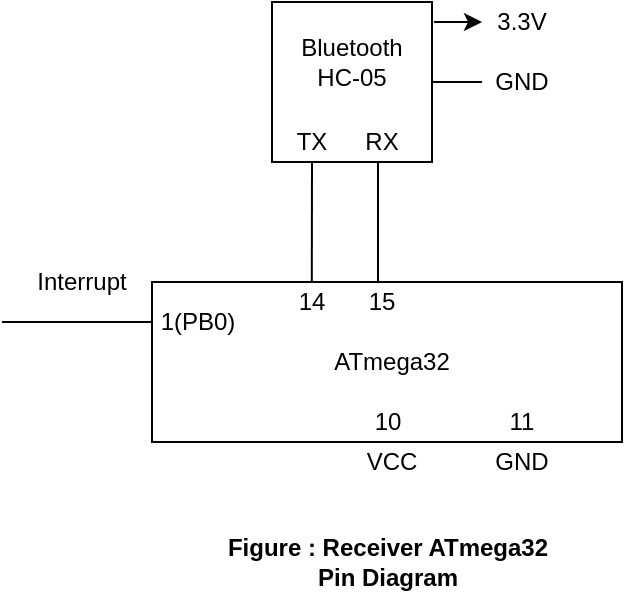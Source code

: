 <mxfile version="11.3.2" type="device" pages="1"><diagram id="udUjZyPHaqRYI6kvOZaE" name="Page-1"><mxGraphModel dx="854" dy="419" grid="1" gridSize="10" guides="1" tooltips="1" connect="1" arrows="1" fold="1" page="1" pageScale="1" pageWidth="850" pageHeight="1100" math="0" shadow="0"><root><mxCell id="0"/><mxCell id="1" parent="0"/><mxCell id="2_3Q72X9NHGjlnXGneck-1" value="" style="rounded=0;whiteSpace=wrap;html=1;" vertex="1" parent="1"><mxGeometry x="305" y="160" width="235" height="80" as="geometry"/></mxCell><mxCell id="2_3Q72X9NHGjlnXGneck-2" value="ATmega32" style="text;html=1;strokeColor=none;fillColor=none;align=center;verticalAlign=middle;whiteSpace=wrap;rounded=0;" vertex="1" parent="1"><mxGeometry x="405" y="190" width="40" height="20" as="geometry"/></mxCell><mxCell id="2_3Q72X9NHGjlnXGneck-3" value="" style="whiteSpace=wrap;html=1;aspect=fixed;" vertex="1" parent="1"><mxGeometry x="365" y="20" width="80" height="80" as="geometry"/></mxCell><mxCell id="2_3Q72X9NHGjlnXGneck-4" value="" style="endArrow=none;html=1;" edge="1" parent="1"><mxGeometry width="50" height="50" relative="1" as="geometry"><mxPoint x="418" y="160" as="sourcePoint"/><mxPoint x="418" y="100" as="targetPoint"/></mxGeometry></mxCell><mxCell id="2_3Q72X9NHGjlnXGneck-5" value="" style="endArrow=none;html=1;exitX=0.25;exitY=1;exitDx=0;exitDy=0;entryX=0.34;entryY=0;entryDx=0;entryDy=0;entryPerimeter=0;" edge="1" parent="1" source="2_3Q72X9NHGjlnXGneck-3" target="2_3Q72X9NHGjlnXGneck-1"><mxGeometry width="50" height="50" relative="1" as="geometry"><mxPoint x="310" y="380" as="sourcePoint"/><mxPoint x="360" y="330" as="targetPoint"/></mxGeometry></mxCell><mxCell id="2_3Q72X9NHGjlnXGneck-6" value="TX" style="text;html=1;strokeColor=none;fillColor=none;align=center;verticalAlign=middle;whiteSpace=wrap;rounded=0;" vertex="1" parent="1"><mxGeometry x="365" y="80" width="40" height="20" as="geometry"/></mxCell><mxCell id="2_3Q72X9NHGjlnXGneck-7" value="RX" style="text;html=1;strokeColor=none;fillColor=none;align=center;verticalAlign=middle;whiteSpace=wrap;rounded=0;" vertex="1" parent="1"><mxGeometry x="400" y="80" width="40" height="20" as="geometry"/></mxCell><mxCell id="2_3Q72X9NHGjlnXGneck-8" value="14" style="text;html=1;strokeColor=none;fillColor=none;align=center;verticalAlign=middle;whiteSpace=wrap;rounded=0;" vertex="1" parent="1"><mxGeometry x="365" y="160" width="40" height="20" as="geometry"/></mxCell><mxCell id="2_3Q72X9NHGjlnXGneck-9" value="15" style="text;html=1;strokeColor=none;fillColor=none;align=center;verticalAlign=middle;whiteSpace=wrap;rounded=0;" vertex="1" parent="1"><mxGeometry x="400" y="160" width="40" height="20" as="geometry"/></mxCell><mxCell id="2_3Q72X9NHGjlnXGneck-10" value="VCC" style="text;html=1;strokeColor=none;fillColor=none;align=center;verticalAlign=middle;whiteSpace=wrap;rounded=0;" vertex="1" parent="1"><mxGeometry x="405" y="240" width="40" height="20" as="geometry"/></mxCell><mxCell id="2_3Q72X9NHGjlnXGneck-11" value="GND" style="text;html=1;strokeColor=none;fillColor=none;align=center;verticalAlign=middle;whiteSpace=wrap;rounded=0;" vertex="1" parent="1"><mxGeometry x="470" y="240" width="40" height="20" as="geometry"/></mxCell><mxCell id="2_3Q72X9NHGjlnXGneck-15" value="10" style="text;html=1;strokeColor=none;fillColor=none;align=center;verticalAlign=middle;whiteSpace=wrap;rounded=0;" vertex="1" parent="1"><mxGeometry x="402.5" y="220" width="40" height="20" as="geometry"/></mxCell><mxCell id="2_3Q72X9NHGjlnXGneck-16" value="11" style="text;html=1;strokeColor=none;fillColor=none;align=center;verticalAlign=middle;whiteSpace=wrap;rounded=0;" vertex="1" parent="1"><mxGeometry x="470" y="220" width="40" height="20" as="geometry"/></mxCell><mxCell id="2_3Q72X9NHGjlnXGneck-17" value="3.3V" style="text;html=1;strokeColor=none;fillColor=none;align=center;verticalAlign=middle;whiteSpace=wrap;rounded=0;" vertex="1" parent="1"><mxGeometry x="470" y="20" width="40" height="20" as="geometry"/></mxCell><mxCell id="2_3Q72X9NHGjlnXGneck-18" value="GND" style="text;html=1;strokeColor=none;fillColor=none;align=center;verticalAlign=middle;whiteSpace=wrap;rounded=0;" vertex="1" parent="1"><mxGeometry x="470" y="50" width="40" height="20" as="geometry"/></mxCell><mxCell id="2_3Q72X9NHGjlnXGneck-19" value="" style="endArrow=classic;html=1;exitX=1.013;exitY=0.125;exitDx=0;exitDy=0;exitPerimeter=0;entryX=0;entryY=0.5;entryDx=0;entryDy=0;" edge="1" parent="1" source="2_3Q72X9NHGjlnXGneck-3" target="2_3Q72X9NHGjlnXGneck-17"><mxGeometry width="50" height="50" relative="1" as="geometry"><mxPoint x="310" y="330" as="sourcePoint"/><mxPoint x="360" y="280" as="targetPoint"/></mxGeometry></mxCell><mxCell id="2_3Q72X9NHGjlnXGneck-20" value="" style="endArrow=none;html=1;exitX=1;exitY=0.5;exitDx=0;exitDy=0;entryX=0;entryY=0.5;entryDx=0;entryDy=0;endFill=0;" edge="1" parent="1" source="2_3Q72X9NHGjlnXGneck-3" target="2_3Q72X9NHGjlnXGneck-18"><mxGeometry width="50" height="50" relative="1" as="geometry"><mxPoint x="310" y="330" as="sourcePoint"/><mxPoint x="360" y="280" as="targetPoint"/></mxGeometry></mxCell><mxCell id="2_3Q72X9NHGjlnXGneck-21" value="Bluetooth&lt;br&gt;HC-05" style="text;html=1;strokeColor=none;fillColor=none;align=center;verticalAlign=middle;whiteSpace=wrap;rounded=0;" vertex="1" parent="1"><mxGeometry x="385" y="40" width="40" height="20" as="geometry"/></mxCell><mxCell id="2_3Q72X9NHGjlnXGneck-22" value="Figure : Receiver ATmega32 Pin Diagram" style="text;html=1;strokeColor=none;fillColor=none;align=center;verticalAlign=middle;whiteSpace=wrap;rounded=0;fontStyle=1" vertex="1" parent="1"><mxGeometry x="332.5" y="290" width="180" height="20" as="geometry"/></mxCell><mxCell id="2_3Q72X9NHGjlnXGneck-23" value="" style="endArrow=none;html=1;entryX=0;entryY=0.25;entryDx=0;entryDy=0;" edge="1" parent="1" target="2_3Q72X9NHGjlnXGneck-1"><mxGeometry width="50" height="50" relative="1" as="geometry"><mxPoint x="230" y="180" as="sourcePoint"/><mxPoint x="360" y="330" as="targetPoint"/></mxGeometry></mxCell><mxCell id="2_3Q72X9NHGjlnXGneck-24" value="Interrupt" style="text;html=1;strokeColor=none;fillColor=none;align=center;verticalAlign=middle;whiteSpace=wrap;rounded=0;" vertex="1" parent="1"><mxGeometry x="250" y="150" width="40" height="20" as="geometry"/></mxCell><mxCell id="2_3Q72X9NHGjlnXGneck-25" value="1(PB0)" style="text;html=1;strokeColor=none;fillColor=none;align=center;verticalAlign=middle;whiteSpace=wrap;rounded=0;" vertex="1" parent="1"><mxGeometry x="307.5" y="170" width="40" height="20" as="geometry"/></mxCell></root></mxGraphModel></diagram></mxfile>